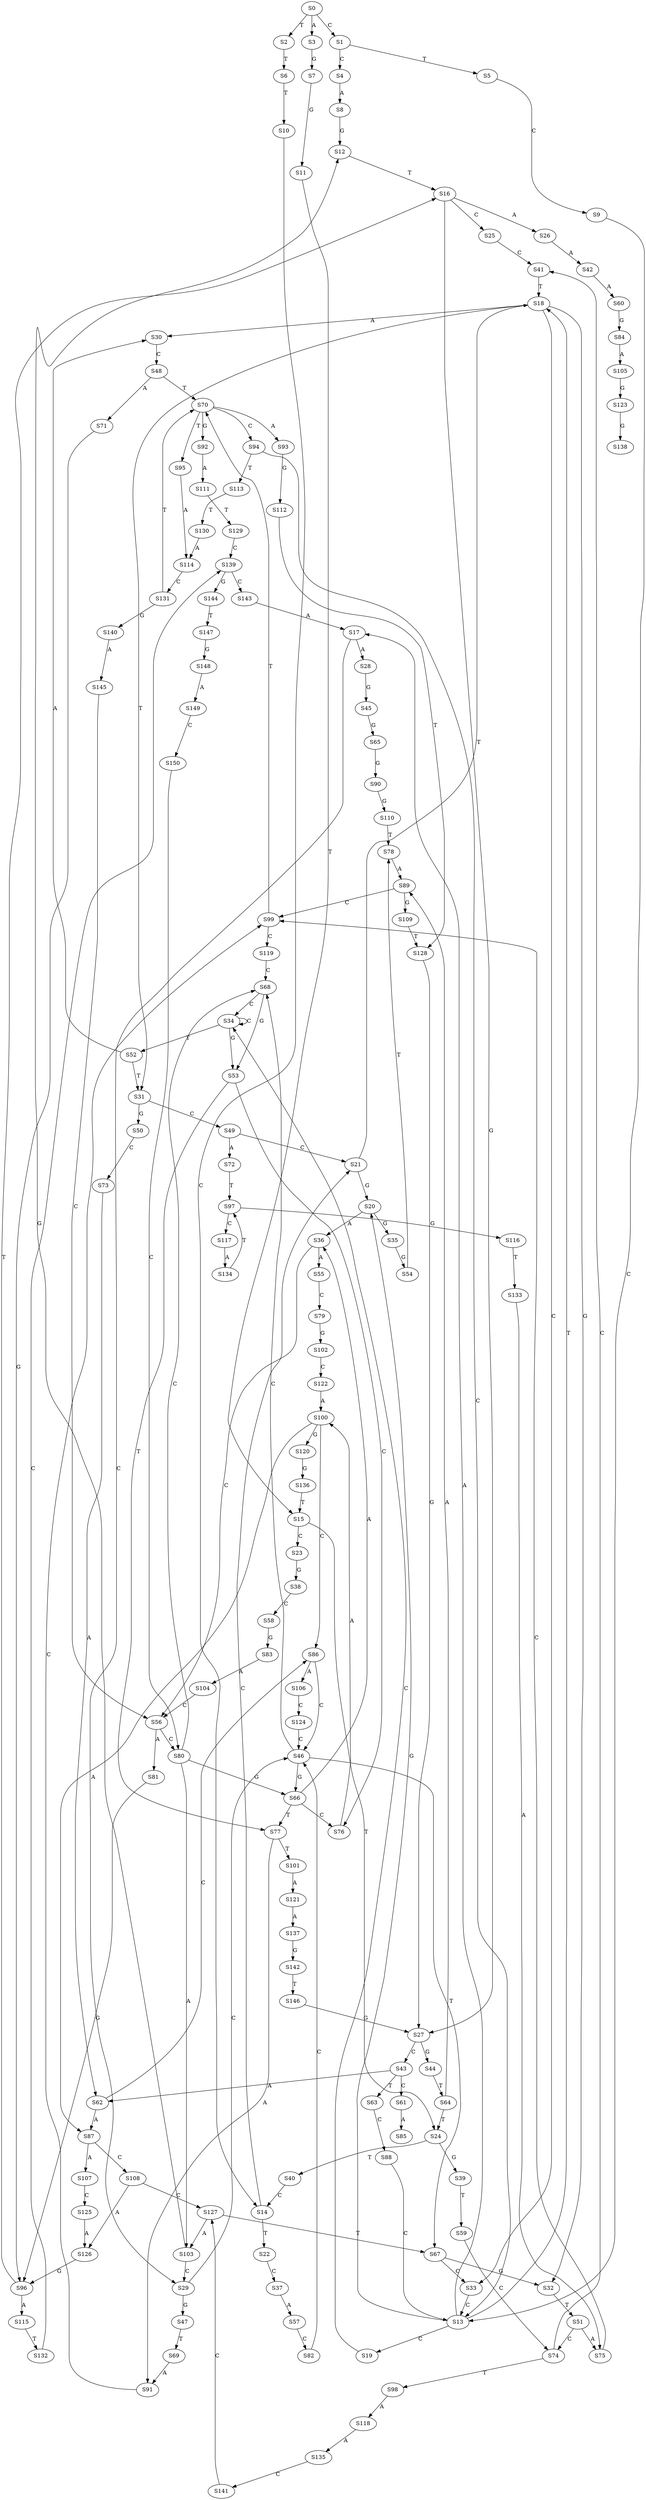 strict digraph  {
	S0 -> S1 [ label = C ];
	S0 -> S2 [ label = T ];
	S0 -> S3 [ label = A ];
	S1 -> S4 [ label = C ];
	S1 -> S5 [ label = T ];
	S2 -> S6 [ label = T ];
	S3 -> S7 [ label = G ];
	S4 -> S8 [ label = A ];
	S5 -> S9 [ label = C ];
	S6 -> S10 [ label = T ];
	S7 -> S11 [ label = G ];
	S8 -> S12 [ label = G ];
	S9 -> S13 [ label = C ];
	S10 -> S14 [ label = C ];
	S11 -> S15 [ label = T ];
	S12 -> S16 [ label = T ];
	S13 -> S17 [ label = A ];
	S13 -> S18 [ label = T ];
	S13 -> S19 [ label = C ];
	S13 -> S20 [ label = G ];
	S14 -> S21 [ label = C ];
	S14 -> S22 [ label = T ];
	S15 -> S23 [ label = C ];
	S15 -> S24 [ label = T ];
	S16 -> S25 [ label = C ];
	S16 -> S26 [ label = A ];
	S16 -> S27 [ label = G ];
	S17 -> S28 [ label = A ];
	S17 -> S29 [ label = C ];
	S18 -> S30 [ label = A ];
	S18 -> S31 [ label = T ];
	S18 -> S32 [ label = G ];
	S18 -> S33 [ label = C ];
	S19 -> S34 [ label = C ];
	S20 -> S35 [ label = G ];
	S20 -> S36 [ label = A ];
	S21 -> S18 [ label = T ];
	S21 -> S20 [ label = G ];
	S22 -> S37 [ label = C ];
	S23 -> S38 [ label = G ];
	S24 -> S39 [ label = G ];
	S24 -> S40 [ label = T ];
	S25 -> S41 [ label = C ];
	S26 -> S42 [ label = A ];
	S27 -> S43 [ label = C ];
	S27 -> S44 [ label = G ];
	S28 -> S45 [ label = G ];
	S29 -> S46 [ label = C ];
	S29 -> S47 [ label = G ];
	S30 -> S48 [ label = C ];
	S31 -> S49 [ label = C ];
	S31 -> S50 [ label = G ];
	S32 -> S51 [ label = T ];
	S33 -> S13 [ label = C ];
	S34 -> S52 [ label = T ];
	S34 -> S34 [ label = C ];
	S34 -> S53 [ label = G ];
	S35 -> S54 [ label = G ];
	S36 -> S55 [ label = A ];
	S36 -> S56 [ label = C ];
	S37 -> S57 [ label = A ];
	S38 -> S58 [ label = C ];
	S39 -> S59 [ label = T ];
	S40 -> S14 [ label = C ];
	S41 -> S18 [ label = T ];
	S42 -> S60 [ label = A ];
	S43 -> S61 [ label = C ];
	S43 -> S62 [ label = A ];
	S43 -> S63 [ label = T ];
	S44 -> S64 [ label = T ];
	S45 -> S65 [ label = G ];
	S46 -> S66 [ label = G ];
	S46 -> S67 [ label = T ];
	S46 -> S68 [ label = C ];
	S47 -> S69 [ label = T ];
	S48 -> S70 [ label = T ];
	S48 -> S71 [ label = A ];
	S49 -> S72 [ label = A ];
	S49 -> S21 [ label = C ];
	S50 -> S73 [ label = C ];
	S51 -> S74 [ label = C ];
	S51 -> S75 [ label = A ];
	S52 -> S30 [ label = A ];
	S52 -> S31 [ label = T ];
	S53 -> S76 [ label = C ];
	S53 -> S77 [ label = T ];
	S54 -> S78 [ label = T ];
	S55 -> S79 [ label = C ];
	S56 -> S80 [ label = C ];
	S56 -> S81 [ label = A ];
	S57 -> S82 [ label = C ];
	S58 -> S83 [ label = G ];
	S59 -> S74 [ label = C ];
	S60 -> S84 [ label = G ];
	S61 -> S85 [ label = A ];
	S62 -> S86 [ label = C ];
	S62 -> S87 [ label = A ];
	S63 -> S88 [ label = C ];
	S64 -> S24 [ label = T ];
	S64 -> S89 [ label = A ];
	S65 -> S90 [ label = G ];
	S66 -> S77 [ label = T ];
	S66 -> S36 [ label = A ];
	S66 -> S76 [ label = C ];
	S67 -> S33 [ label = C ];
	S67 -> S32 [ label = G ];
	S68 -> S53 [ label = G ];
	S68 -> S34 [ label = C ];
	S69 -> S91 [ label = A ];
	S70 -> S92 [ label = G ];
	S70 -> S93 [ label = A ];
	S70 -> S94 [ label = C ];
	S70 -> S95 [ label = T ];
	S71 -> S96 [ label = G ];
	S72 -> S97 [ label = T ];
	S73 -> S62 [ label = A ];
	S74 -> S41 [ label = C ];
	S74 -> S98 [ label = T ];
	S75 -> S99 [ label = C ];
	S76 -> S100 [ label = A ];
	S77 -> S101 [ label = T ];
	S77 -> S91 [ label = A ];
	S78 -> S89 [ label = A ];
	S79 -> S102 [ label = G ];
	S80 -> S103 [ label = A ];
	S80 -> S66 [ label = G ];
	S80 -> S68 [ label = C ];
	S81 -> S96 [ label = G ];
	S82 -> S46 [ label = C ];
	S83 -> S104 [ label = A ];
	S84 -> S105 [ label = A ];
	S86 -> S106 [ label = A ];
	S86 -> S46 [ label = C ];
	S87 -> S107 [ label = A ];
	S87 -> S108 [ label = C ];
	S88 -> S13 [ label = C ];
	S89 -> S109 [ label = G ];
	S89 -> S99 [ label = C ];
	S90 -> S110 [ label = G ];
	S91 -> S99 [ label = C ];
	S92 -> S111 [ label = A ];
	S93 -> S112 [ label = G ];
	S94 -> S13 [ label = C ];
	S94 -> S113 [ label = T ];
	S95 -> S114 [ label = A ];
	S96 -> S16 [ label = T ];
	S96 -> S115 [ label = A ];
	S97 -> S116 [ label = G ];
	S97 -> S117 [ label = C ];
	S98 -> S118 [ label = A ];
	S99 -> S70 [ label = T ];
	S99 -> S119 [ label = C ];
	S100 -> S86 [ label = C ];
	S100 -> S87 [ label = A ];
	S100 -> S120 [ label = G ];
	S101 -> S121 [ label = A ];
	S102 -> S122 [ label = C ];
	S103 -> S12 [ label = G ];
	S103 -> S29 [ label = C ];
	S104 -> S56 [ label = C ];
	S105 -> S123 [ label = G ];
	S106 -> S124 [ label = C ];
	S107 -> S125 [ label = C ];
	S108 -> S126 [ label = A ];
	S108 -> S127 [ label = C ];
	S109 -> S128 [ label = T ];
	S110 -> S78 [ label = T ];
	S111 -> S129 [ label = T ];
	S112 -> S128 [ label = T ];
	S113 -> S130 [ label = T ];
	S114 -> S131 [ label = C ];
	S115 -> S132 [ label = T ];
	S116 -> S133 [ label = T ];
	S117 -> S134 [ label = A ];
	S118 -> S135 [ label = A ];
	S119 -> S68 [ label = C ];
	S120 -> S136 [ label = G ];
	S121 -> S137 [ label = A ];
	S122 -> S100 [ label = A ];
	S123 -> S138 [ label = G ];
	S124 -> S46 [ label = C ];
	S125 -> S126 [ label = A ];
	S126 -> S96 [ label = G ];
	S127 -> S103 [ label = A ];
	S127 -> S67 [ label = T ];
	S128 -> S27 [ label = G ];
	S129 -> S139 [ label = C ];
	S130 -> S114 [ label = A ];
	S131 -> S140 [ label = G ];
	S131 -> S70 [ label = T ];
	S132 -> S139 [ label = C ];
	S133 -> S75 [ label = A ];
	S134 -> S97 [ label = T ];
	S135 -> S141 [ label = C ];
	S136 -> S15 [ label = T ];
	S137 -> S142 [ label = G ];
	S139 -> S143 [ label = C ];
	S139 -> S144 [ label = G ];
	S140 -> S145 [ label = A ];
	S141 -> S127 [ label = C ];
	S142 -> S146 [ label = T ];
	S143 -> S17 [ label = A ];
	S144 -> S147 [ label = T ];
	S145 -> S56 [ label = C ];
	S146 -> S27 [ label = G ];
	S147 -> S148 [ label = G ];
	S148 -> S149 [ label = A ];
	S149 -> S150 [ label = C ];
	S150 -> S80 [ label = C ];
}
